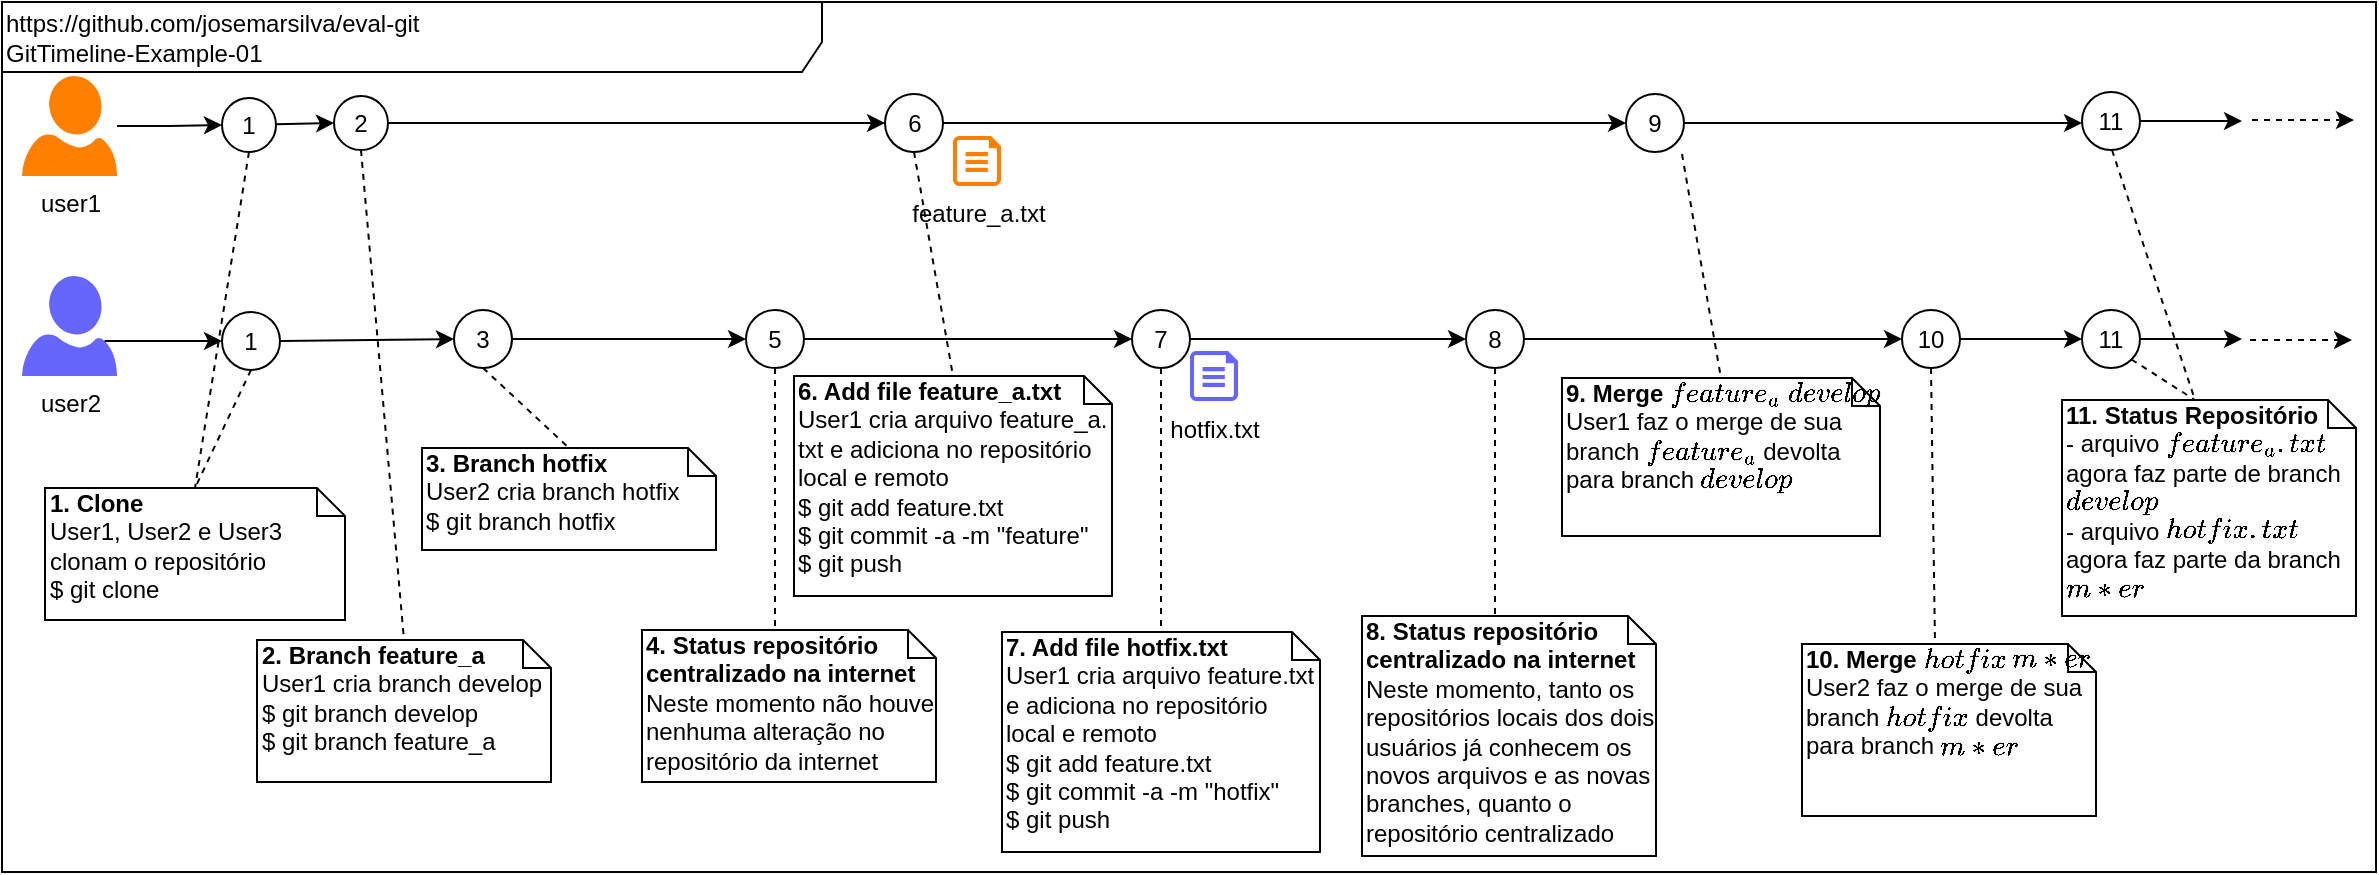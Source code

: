 <mxfile version="13.9.5" type="device"><diagram id="z0UKiYG1ZgoXR_Aw7uvI" name="Página-1"><mxGraphModel dx="1108" dy="534" grid="1" gridSize="10" guides="1" tooltips="1" connect="1" arrows="1" fold="1" page="1" pageScale="1" pageWidth="827" pageHeight="1169" math="0" shadow="0"><root><mxCell id="0"/><mxCell id="1" parent="0"/><mxCell id="RpkuIXVNtxm_Wo6kNxh2-1" value="https://github.com/josemarsilva/eval-git&lt;br&gt;GitTimeline-Example-01" style="shape=umlFrame;whiteSpace=wrap;html=1;width=410;height=35;align=left;" parent="1" vertex="1"><mxGeometry x="3" y="2" width="1187" height="435" as="geometry"/></mxCell><mxCell id="0emcE3fUM6IB5kJj26i7-23" value="&lt;b&gt;2. Branch feature_a&lt;br&gt;&lt;/b&gt;User1 cria branch develop&lt;br&gt;$ git branch develop&lt;br&gt;$ git branch feature_a&lt;br&gt;" style="shape=note;whiteSpace=wrap;html=1;size=14;verticalAlign=top;align=left;spacingTop=-6;fillColor=none;" parent="1" vertex="1"><mxGeometry x="130.5" y="321" width="147" height="71" as="geometry"/></mxCell><mxCell id="0emcE3fUM6IB5kJj26i7-2" value="user2&lt;br&gt;" style="verticalLabelPosition=bottom;html=1;verticalAlign=top;align=center;strokeColor=none;fillColor=#6666FF;shape=mxgraph.azure.user;" parent="1" vertex="1"><mxGeometry x="13" y="139" width="47.5" height="50" as="geometry"/></mxCell><mxCell id="0emcE3fUM6IB5kJj26i7-12" style="edgeStyle=orthogonalEdgeStyle;rounded=0;orthogonalLoop=1;jettySize=auto;html=1;" parent="1" source="0emcE3fUM6IB5kJj26i7-4" target="0emcE3fUM6IB5kJj26i7-10" edge="1"><mxGeometry relative="1" as="geometry"/></mxCell><mxCell id="0emcE3fUM6IB5kJj26i7-4" value="user1" style="verticalLabelPosition=bottom;html=1;verticalAlign=top;align=center;strokeColor=none;fillColor=#FF8000;shape=mxgraph.azure.user;" parent="1" vertex="1"><mxGeometry x="13" y="39" width="47.5" height="50" as="geometry"/></mxCell><mxCell id="0emcE3fUM6IB5kJj26i7-21" style="edgeStyle=none;rounded=0;orthogonalLoop=1;jettySize=auto;html=1;entryX=0;entryY=0.5;entryDx=0;entryDy=0;endArrow=classic;endFill=1;" parent="1" source="0emcE3fUM6IB5kJj26i7-10" target="0emcE3fUM6IB5kJj26i7-19" edge="1"><mxGeometry relative="1" as="geometry"/></mxCell><mxCell id="0emcE3fUM6IB5kJj26i7-10" value="1" style="ellipse;whiteSpace=wrap;html=1;aspect=fixed;fillColor=none;" parent="1" vertex="1"><mxGeometry x="113" y="50" width="27" height="27" as="geometry"/></mxCell><mxCell id="0emcE3fUM6IB5kJj26i7-14" style="edgeStyle=orthogonalEdgeStyle;rounded=0;orthogonalLoop=1;jettySize=auto;html=1;exitX=0.87;exitY=0.65;exitDx=0;exitDy=0;exitPerimeter=0;" parent="1" source="0emcE3fUM6IB5kJj26i7-2" target="0emcE3fUM6IB5kJj26i7-15" edge="1"><mxGeometry relative="1" as="geometry"><mxPoint x="60.5" y="174" as="sourcePoint"/></mxGeometry></mxCell><mxCell id="0emcE3fUM6IB5kJj26i7-17" style="rounded=0;orthogonalLoop=1;jettySize=auto;html=1;entryX=0.5;entryY=0;entryDx=0;entryDy=0;entryPerimeter=0;dashed=1;exitX=0.5;exitY=1;exitDx=0;exitDy=0;endArrow=none;endFill=0;" parent="1" source="0emcE3fUM6IB5kJj26i7-15" target="0emcE3fUM6IB5kJj26i7-16" edge="1"><mxGeometry relative="1" as="geometry"/></mxCell><mxCell id="0emcE3fUM6IB5kJj26i7-15" value="1" style="ellipse;whiteSpace=wrap;html=1;aspect=fixed;fillColor=none;" parent="1" vertex="1"><mxGeometry x="113" y="157" width="29" height="29" as="geometry"/></mxCell><mxCell id="0emcE3fUM6IB5kJj26i7-16" value="&lt;b&gt;1. Clone&lt;br&gt;&lt;/b&gt;User1, User2 e User3 clonam o repositório&lt;br&gt;$ git clone&lt;br&gt;" style="shape=note;whiteSpace=wrap;html=1;size=14;verticalAlign=top;align=left;spacingTop=-6;fillColor=none;" parent="1" vertex="1"><mxGeometry x="24.5" y="245" width="150" height="66" as="geometry"/></mxCell><mxCell id="0emcE3fUM6IB5kJj26i7-18" style="rounded=0;orthogonalLoop=1;jettySize=auto;html=1;entryX=0.5;entryY=0;entryDx=0;entryDy=0;entryPerimeter=0;dashed=1;exitX=0.5;exitY=1;exitDx=0;exitDy=0;endArrow=none;endFill=0;" parent="1" source="0emcE3fUM6IB5kJj26i7-10" target="0emcE3fUM6IB5kJj26i7-16" edge="1"><mxGeometry relative="1" as="geometry"><mxPoint x="138" y="196" as="sourcePoint"/><mxPoint x="83" y="255" as="targetPoint"/></mxGeometry></mxCell><mxCell id="3jLImMYtfEj_FTngz0eI-1" style="edgeStyle=orthogonalEdgeStyle;rounded=0;orthogonalLoop=1;jettySize=auto;html=1;entryX=0;entryY=0.5;entryDx=0;entryDy=0;" parent="1" source="0emcE3fUM6IB5kJj26i7-19" target="3jLImMYtfEj_FTngz0eI-2" edge="1"><mxGeometry relative="1" as="geometry"><mxPoint x="443" y="62.5" as="targetPoint"/></mxGeometry></mxCell><mxCell id="0emcE3fUM6IB5kJj26i7-19" value="2" style="ellipse;whiteSpace=wrap;html=1;aspect=fixed;fillColor=none;" parent="1" vertex="1"><mxGeometry x="169" y="49" width="27" height="27" as="geometry"/></mxCell><mxCell id="0emcE3fUM6IB5kJj26i7-28" style="edgeStyle=none;rounded=0;orthogonalLoop=1;jettySize=auto;html=1;entryX=0;entryY=0.5;entryDx=0;entryDy=0;endArrow=classic;endFill=1;" parent="1" source="0emcE3fUM6IB5kJj26i7-20" target="0emcE3fUM6IB5kJj26i7-27" edge="1"><mxGeometry relative="1" as="geometry"/></mxCell><mxCell id="0emcE3fUM6IB5kJj26i7-20" value="3" style="ellipse;whiteSpace=wrap;html=1;aspect=fixed;fillColor=none;" parent="1" vertex="1"><mxGeometry x="229" y="156" width="29" height="29" as="geometry"/></mxCell><mxCell id="0emcE3fUM6IB5kJj26i7-22" style="edgeStyle=none;rounded=0;orthogonalLoop=1;jettySize=auto;html=1;entryX=0;entryY=0.5;entryDx=0;entryDy=0;endArrow=classic;endFill=1;exitX=1;exitY=0.5;exitDx=0;exitDy=0;" parent="1" source="0emcE3fUM6IB5kJj26i7-15" target="0emcE3fUM6IB5kJj26i7-20" edge="1"><mxGeometry relative="1" as="geometry"><mxPoint x="150" y="73.5" as="sourcePoint"/><mxPoint x="211" y="73" as="targetPoint"/></mxGeometry></mxCell><mxCell id="0emcE3fUM6IB5kJj26i7-24" style="rounded=0;orthogonalLoop=1;jettySize=auto;html=1;entryX=0.5;entryY=0;entryDx=0;entryDy=0;entryPerimeter=0;dashed=1;exitX=0.5;exitY=1;exitDx=0;exitDy=0;endArrow=none;endFill=0;" parent="1" source="0emcE3fUM6IB5kJj26i7-19" target="0emcE3fUM6IB5kJj26i7-23" edge="1"><mxGeometry relative="1" as="geometry"><mxPoint x="137" y="87" as="sourcePoint"/><mxPoint x="83" y="255" as="targetPoint"/></mxGeometry></mxCell><mxCell id="0emcE3fUM6IB5kJj26i7-25" value="&lt;b&gt;3. Branch hotfix&lt;br&gt;&lt;/b&gt;User2 cria branch hotfix&lt;br&gt;$ git branch hotfix&lt;br&gt;" style="shape=note;whiteSpace=wrap;html=1;size=14;verticalAlign=top;align=left;spacingTop=-6;fillColor=none;" parent="1" vertex="1"><mxGeometry x="213" y="225" width="147" height="51" as="geometry"/></mxCell><mxCell id="0emcE3fUM6IB5kJj26i7-26" style="rounded=0;orthogonalLoop=1;jettySize=auto;html=1;entryX=0.5;entryY=0;entryDx=0;entryDy=0;entryPerimeter=0;dashed=1;exitX=0.5;exitY=1;exitDx=0;exitDy=0;endArrow=none;endFill=0;" parent="1" source="0emcE3fUM6IB5kJj26i7-20" target="0emcE3fUM6IB5kJj26i7-25" edge="1"><mxGeometry relative="1" as="geometry"><mxPoint x="193" y="86" as="sourcePoint"/><mxPoint x="93" y="265" as="targetPoint"/></mxGeometry></mxCell><mxCell id="0emcE3fUM6IB5kJj26i7-51" style="edgeStyle=none;rounded=0;orthogonalLoop=1;jettySize=auto;html=1;entryX=0;entryY=0;entryDx=66.5;entryDy=0;entryPerimeter=0;endArrow=none;endFill=0;dashed=1;" parent="1" source="0emcE3fUM6IB5kJj26i7-27" target="0emcE3fUM6IB5kJj26i7-50" edge="1"><mxGeometry relative="1" as="geometry"/></mxCell><mxCell id="0emcE3fUM6IB5kJj26i7-57" style="edgeStyle=none;rounded=0;orthogonalLoop=1;jettySize=auto;html=1;endArrow=classic;endFill=1;entryX=0;entryY=0.5;entryDx=0;entryDy=0;" parent="1" source="0emcE3fUM6IB5kJj26i7-27" target="3jLImMYtfEj_FTngz0eI-7" edge="1"><mxGeometry relative="1" as="geometry"><mxPoint x="563" y="171" as="targetPoint"/></mxGeometry></mxCell><mxCell id="0emcE3fUM6IB5kJj26i7-27" value="5" style="ellipse;whiteSpace=wrap;html=1;aspect=fixed;fillColor=none;" parent="1" vertex="1"><mxGeometry x="375" y="156" width="29" height="29" as="geometry"/></mxCell><mxCell id="0emcE3fUM6IB5kJj26i7-50" value="&lt;b&gt;4. Status repositório&lt;br&gt;centralizado na internet&lt;br&gt;&lt;/b&gt;Neste momento não houve nenhuma alteração no repositório da internet&lt;br&gt;" style="shape=note;whiteSpace=wrap;html=1;size=14;verticalAlign=top;align=left;spacingTop=-6;fillColor=none;" parent="1" vertex="1"><mxGeometry x="323" y="316" width="147" height="76" as="geometry"/></mxCell><mxCell id="3jLImMYtfEj_FTngz0eI-12" style="edgeStyle=orthogonalEdgeStyle;rounded=0;orthogonalLoop=1;jettySize=auto;html=1;entryX=0;entryY=0.5;entryDx=0;entryDy=0;" parent="1" source="3jLImMYtfEj_FTngz0eI-2" target="3jLImMYtfEj_FTngz0eI-13" edge="1"><mxGeometry relative="1" as="geometry"><mxPoint x="813" y="62.5" as="targetPoint"/></mxGeometry></mxCell><mxCell id="3jLImMYtfEj_FTngz0eI-2" value="6" style="ellipse;whiteSpace=wrap;html=1;aspect=fixed;fillColor=none;" parent="1" vertex="1"><mxGeometry x="444.5" y="48" width="29" height="29" as="geometry"/></mxCell><mxCell id="3jLImMYtfEj_FTngz0eI-3" value="&lt;b&gt;6. Add file feature_a.txt&lt;br&gt;&lt;/b&gt;User1 cria arquivo feature_a. txt e adiciona no repositório local e remoto&lt;br&gt;$ git add feature.txt&lt;br&gt;$ git commit -a -m &quot;feature&quot;&lt;br&gt;$ git push&lt;br&gt;" style="shape=note;whiteSpace=wrap;html=1;size=14;verticalAlign=top;align=left;spacingTop=-6;fillColor=none;" parent="1" vertex="1"><mxGeometry x="399" y="189" width="159" height="110" as="geometry"/></mxCell><mxCell id="3jLImMYtfEj_FTngz0eI-4" style="rounded=0;orthogonalLoop=1;jettySize=auto;html=1;entryX=0.5;entryY=0;entryDx=0;entryDy=0;entryPerimeter=0;dashed=1;exitX=0.5;exitY=1;exitDx=0;exitDy=0;endArrow=none;endFill=0;" parent="1" source="3jLImMYtfEj_FTngz0eI-2" target="3jLImMYtfEj_FTngz0eI-3" edge="1"><mxGeometry relative="1" as="geometry"><mxPoint x="435" y="185" as="sourcePoint"/><mxPoint x="284" y="265" as="targetPoint"/></mxGeometry></mxCell><mxCell id="3jLImMYtfEj_FTngz0eI-5" value="&lt;b&gt;7. Add file hotfix.txt&lt;br&gt;&lt;/b&gt;User1 cria arquivo feature.txt&lt;br&gt;e adiciona no repositório local e remoto&lt;br&gt;$ git add feature.txt&lt;br&gt;$ git commit -a -m &quot;hotfix&quot;&lt;br&gt;$ git push" style="shape=note;whiteSpace=wrap;html=1;size=14;verticalAlign=top;align=left;spacingTop=-6;fillColor=none;" parent="1" vertex="1"><mxGeometry x="503" y="317" width="159" height="110" as="geometry"/></mxCell><mxCell id="3jLImMYtfEj_FTngz0eI-6" style="rounded=0;orthogonalLoop=1;jettySize=auto;html=1;entryX=0.5;entryY=0;entryDx=0;entryDy=0;entryPerimeter=0;dashed=1;exitX=0.5;exitY=1;exitDx=0;exitDy=0;endArrow=none;endFill=0;" parent="1" source="3jLImMYtfEj_FTngz0eI-7" target="3jLImMYtfEj_FTngz0eI-5" edge="1"><mxGeometry relative="1" as="geometry"><mxPoint x="548.5" y="205" as="sourcePoint"/><mxPoint x="373.5" y="393" as="targetPoint"/></mxGeometry></mxCell><mxCell id="3jLImMYtfEj_FTngz0eI-11" style="edgeStyle=orthogonalEdgeStyle;rounded=0;orthogonalLoop=1;jettySize=auto;html=1;" parent="1" source="3jLImMYtfEj_FTngz0eI-7" target="3jLImMYtfEj_FTngz0eI-9" edge="1"><mxGeometry relative="1" as="geometry"/></mxCell><mxCell id="3jLImMYtfEj_FTngz0eI-7" value="7" style="ellipse;whiteSpace=wrap;html=1;aspect=fixed;fillColor=none;" parent="1" vertex="1"><mxGeometry x="568" y="156" width="29" height="29" as="geometry"/></mxCell><mxCell id="3jLImMYtfEj_FTngz0eI-8" style="edgeStyle=none;rounded=0;orthogonalLoop=1;jettySize=auto;html=1;entryX=0;entryY=0;entryDx=66.5;entryDy=0;entryPerimeter=0;endArrow=none;endFill=0;dashed=1;" parent="1" source="3jLImMYtfEj_FTngz0eI-9" target="3jLImMYtfEj_FTngz0eI-10" edge="1"><mxGeometry relative="1" as="geometry"/></mxCell><mxCell id="3jLImMYtfEj_FTngz0eI-21" style="edgeStyle=orthogonalEdgeStyle;rounded=0;orthogonalLoop=1;jettySize=auto;html=1;" parent="1" source="3jLImMYtfEj_FTngz0eI-9" edge="1"><mxGeometry relative="1" as="geometry"><mxPoint x="953" y="170.5" as="targetPoint"/></mxGeometry></mxCell><mxCell id="3jLImMYtfEj_FTngz0eI-9" value="8" style="ellipse;whiteSpace=wrap;html=1;aspect=fixed;fillColor=none;" parent="1" vertex="1"><mxGeometry x="735" y="156" width="29" height="29" as="geometry"/></mxCell><mxCell id="3jLImMYtfEj_FTngz0eI-10" value="&lt;b&gt;8. Status repositório&lt;br&gt;centralizado na internet&lt;br&gt;&lt;/b&gt;Neste momento, tanto os repositórios locais dos dois usuários já conhecem os novos arquivos e as novas branches, quanto o repositório centralizado&lt;br&gt;" style="shape=note;whiteSpace=wrap;html=1;size=14;verticalAlign=top;align=left;spacingTop=-6;fillColor=none;" parent="1" vertex="1"><mxGeometry x="683" y="309" width="147" height="120" as="geometry"/></mxCell><mxCell id="3jLImMYtfEj_FTngz0eI-25" style="edgeStyle=orthogonalEdgeStyle;rounded=0;orthogonalLoop=1;jettySize=auto;html=1;" parent="1" source="3jLImMYtfEj_FTngz0eI-13" edge="1"><mxGeometry relative="1" as="geometry"><mxPoint x="1043" y="62.5" as="targetPoint"/></mxGeometry></mxCell><mxCell id="3jLImMYtfEj_FTngz0eI-13" value="9" style="ellipse;whiteSpace=wrap;html=1;aspect=fixed;fillColor=none;" parent="1" vertex="1"><mxGeometry x="815" y="48" width="29" height="29" as="geometry"/></mxCell><mxCell id="3jLImMYtfEj_FTngz0eI-14" value="&lt;b&gt;9. Merge `feature_a` `develop`&lt;br&gt;&lt;/b&gt;User1 faz o merge de sua branch `feature_a` devolta para branch `develop`&lt;br&gt;" style="shape=note;whiteSpace=wrap;html=1;size=14;verticalAlign=top;align=left;spacingTop=-6;fillColor=none;" parent="1" vertex="1"><mxGeometry x="783" y="190" width="159" height="79" as="geometry"/></mxCell><mxCell id="3jLImMYtfEj_FTngz0eI-15" style="rounded=0;orthogonalLoop=1;jettySize=auto;html=1;entryX=0.5;entryY=0;entryDx=0;entryDy=0;entryPerimeter=0;dashed=1;exitX=0.5;exitY=1;exitDx=0;exitDy=0;endArrow=none;endFill=0;" parent="1" target="3jLImMYtfEj_FTngz0eI-14" edge="1"><mxGeometry relative="1" as="geometry"><mxPoint x="843" y="78" as="sourcePoint"/><mxPoint x="668" y="266" as="targetPoint"/></mxGeometry></mxCell><mxCell id="3jLImMYtfEj_FTngz0eI-16" value="feature_a.txt" style="verticalLabelPosition=bottom;html=1;verticalAlign=top;align=center;strokeColor=none;fillColor=#FF8000;shape=mxgraph.azure.cloud_services_configuration_file;pointerEvents=1;" parent="1" vertex="1"><mxGeometry x="478.5" y="69" width="24" height="25" as="geometry"/></mxCell><mxCell id="3jLImMYtfEj_FTngz0eI-18" value="hotfix.txt" style="verticalLabelPosition=bottom;html=1;verticalAlign=top;align=center;strokeColor=none;fillColor=#6666FF;shape=mxgraph.azure.cloud_services_configuration_file;pointerEvents=1;" parent="1" vertex="1"><mxGeometry x="597" y="176.5" width="24" height="25" as="geometry"/></mxCell><mxCell id="3jLImMYtfEj_FTngz0eI-26" style="edgeStyle=orthogonalEdgeStyle;rounded=0;orthogonalLoop=1;jettySize=auto;html=1;" parent="1" source="3jLImMYtfEj_FTngz0eI-22" edge="1"><mxGeometry relative="1" as="geometry"><mxPoint x="1043" y="170.5" as="targetPoint"/></mxGeometry></mxCell><mxCell id="3jLImMYtfEj_FTngz0eI-22" value="10" style="ellipse;whiteSpace=wrap;html=1;aspect=fixed;fillColor=none;" parent="1" vertex="1"><mxGeometry x="953" y="156" width="29" height="29" as="geometry"/></mxCell><mxCell id="3jLImMYtfEj_FTngz0eI-23" style="edgeStyle=none;rounded=0;orthogonalLoop=1;jettySize=auto;html=1;entryX=0;entryY=0;entryDx=66.5;entryDy=0;entryPerimeter=0;endArrow=none;endFill=0;dashed=1;exitX=0.5;exitY=1;exitDx=0;exitDy=0;" parent="1" source="3jLImMYtfEj_FTngz0eI-22" target="3jLImMYtfEj_FTngz0eI-24" edge="1"><mxGeometry relative="1" as="geometry"><mxPoint x="1023" y="229" as="sourcePoint"/></mxGeometry></mxCell><mxCell id="3jLImMYtfEj_FTngz0eI-24" value="&lt;b&gt;10. Merge `hotfix` `master`&lt;br&gt;&lt;/b&gt;User2 faz o merge de sua branch `hotfix` devolta para branch `master`&lt;br&gt;" style="shape=note;whiteSpace=wrap;html=1;size=14;verticalAlign=top;align=left;spacingTop=-6;fillColor=none;" parent="1" vertex="1"><mxGeometry x="903" y="323" width="147" height="86" as="geometry"/></mxCell><mxCell id="R_QOeiZIHcbIR8j310u5-7" style="edgeStyle=orthogonalEdgeStyle;rounded=0;orthogonalLoop=1;jettySize=auto;html=1;" parent="1" source="R_QOeiZIHcbIR8j310u5-2" edge="1"><mxGeometry relative="1" as="geometry"><mxPoint x="1123" y="61.5" as="targetPoint"/></mxGeometry></mxCell><mxCell id="R_QOeiZIHcbIR8j310u5-2" value="11" style="ellipse;whiteSpace=wrap;html=1;aspect=fixed;fillColor=none;" parent="1" vertex="1"><mxGeometry x="1043" y="47" width="29" height="29" as="geometry"/></mxCell><mxCell id="R_QOeiZIHcbIR8j310u5-4" style="edgeStyle=none;rounded=0;orthogonalLoop=1;jettySize=auto;html=1;entryX=0;entryY=0;entryDx=66.5;entryDy=0;entryPerimeter=0;endArrow=none;endFill=0;dashed=1;exitX=0.5;exitY=1;exitDx=0;exitDy=0;" parent="1" target="R_QOeiZIHcbIR8j310u5-5" edge="1"><mxGeometry relative="1" as="geometry"><mxPoint x="1058" y="76" as="sourcePoint"/></mxGeometry></mxCell><mxCell id="R_QOeiZIHcbIR8j310u5-5" value="&lt;b&gt;11. Status Repositório&lt;br&gt;&lt;/b&gt;- arquivo `feature_a.txt` agora faz parte de branch `develop`&lt;br&gt;- arquivo `hotfix.txt` agora faz parte da branch `master`&lt;br&gt;" style="shape=note;whiteSpace=wrap;html=1;size=14;verticalAlign=top;align=left;spacingTop=-6;fillColor=none;" parent="1" vertex="1"><mxGeometry x="1033" y="201" width="147" height="108" as="geometry"/></mxCell><mxCell id="R_QOeiZIHcbIR8j310u5-8" style="edgeStyle=orthogonalEdgeStyle;rounded=0;orthogonalLoop=1;jettySize=auto;html=1;" parent="1" source="R_QOeiZIHcbIR8j310u5-1" edge="1"><mxGeometry relative="1" as="geometry"><mxPoint x="1123" y="170.5" as="targetPoint"/></mxGeometry></mxCell><mxCell id="R_QOeiZIHcbIR8j310u5-1" value="11" style="ellipse;whiteSpace=wrap;html=1;aspect=fixed;fillColor=none;" parent="1" vertex="1"><mxGeometry x="1043" y="156" width="29" height="29" as="geometry"/></mxCell><mxCell id="R_QOeiZIHcbIR8j310u5-6" style="edgeStyle=none;rounded=0;orthogonalLoop=1;jettySize=auto;html=1;entryX=0;entryY=0;entryDx=66.5;entryDy=0;entryPerimeter=0;endArrow=none;endFill=0;dashed=1;exitX=1;exitY=1;exitDx=0;exitDy=0;" parent="1" source="R_QOeiZIHcbIR8j310u5-1" target="R_QOeiZIHcbIR8j310u5-5" edge="1"><mxGeometry relative="1" as="geometry"><mxPoint x="1068" y="86" as="sourcePoint"/><mxPoint x="1090" y="212" as="targetPoint"/></mxGeometry></mxCell><mxCell id="R_QOeiZIHcbIR8j310u5-9" style="edgeStyle=orthogonalEdgeStyle;rounded=0;orthogonalLoop=1;jettySize=auto;html=1;dashed=1;" parent="1" edge="1"><mxGeometry relative="1" as="geometry"><mxPoint x="1179" y="61" as="targetPoint"/><mxPoint x="1128" y="61" as="sourcePoint"/></mxGeometry></mxCell><mxCell id="R_QOeiZIHcbIR8j310u5-10" style="edgeStyle=orthogonalEdgeStyle;rounded=0;orthogonalLoop=1;jettySize=auto;html=1;dashed=1;" parent="1" edge="1"><mxGeometry relative="1" as="geometry"><mxPoint x="1178" y="171" as="targetPoint"/><mxPoint x="1127" y="171" as="sourcePoint"/></mxGeometry></mxCell></root></mxGraphModel></diagram></mxfile>